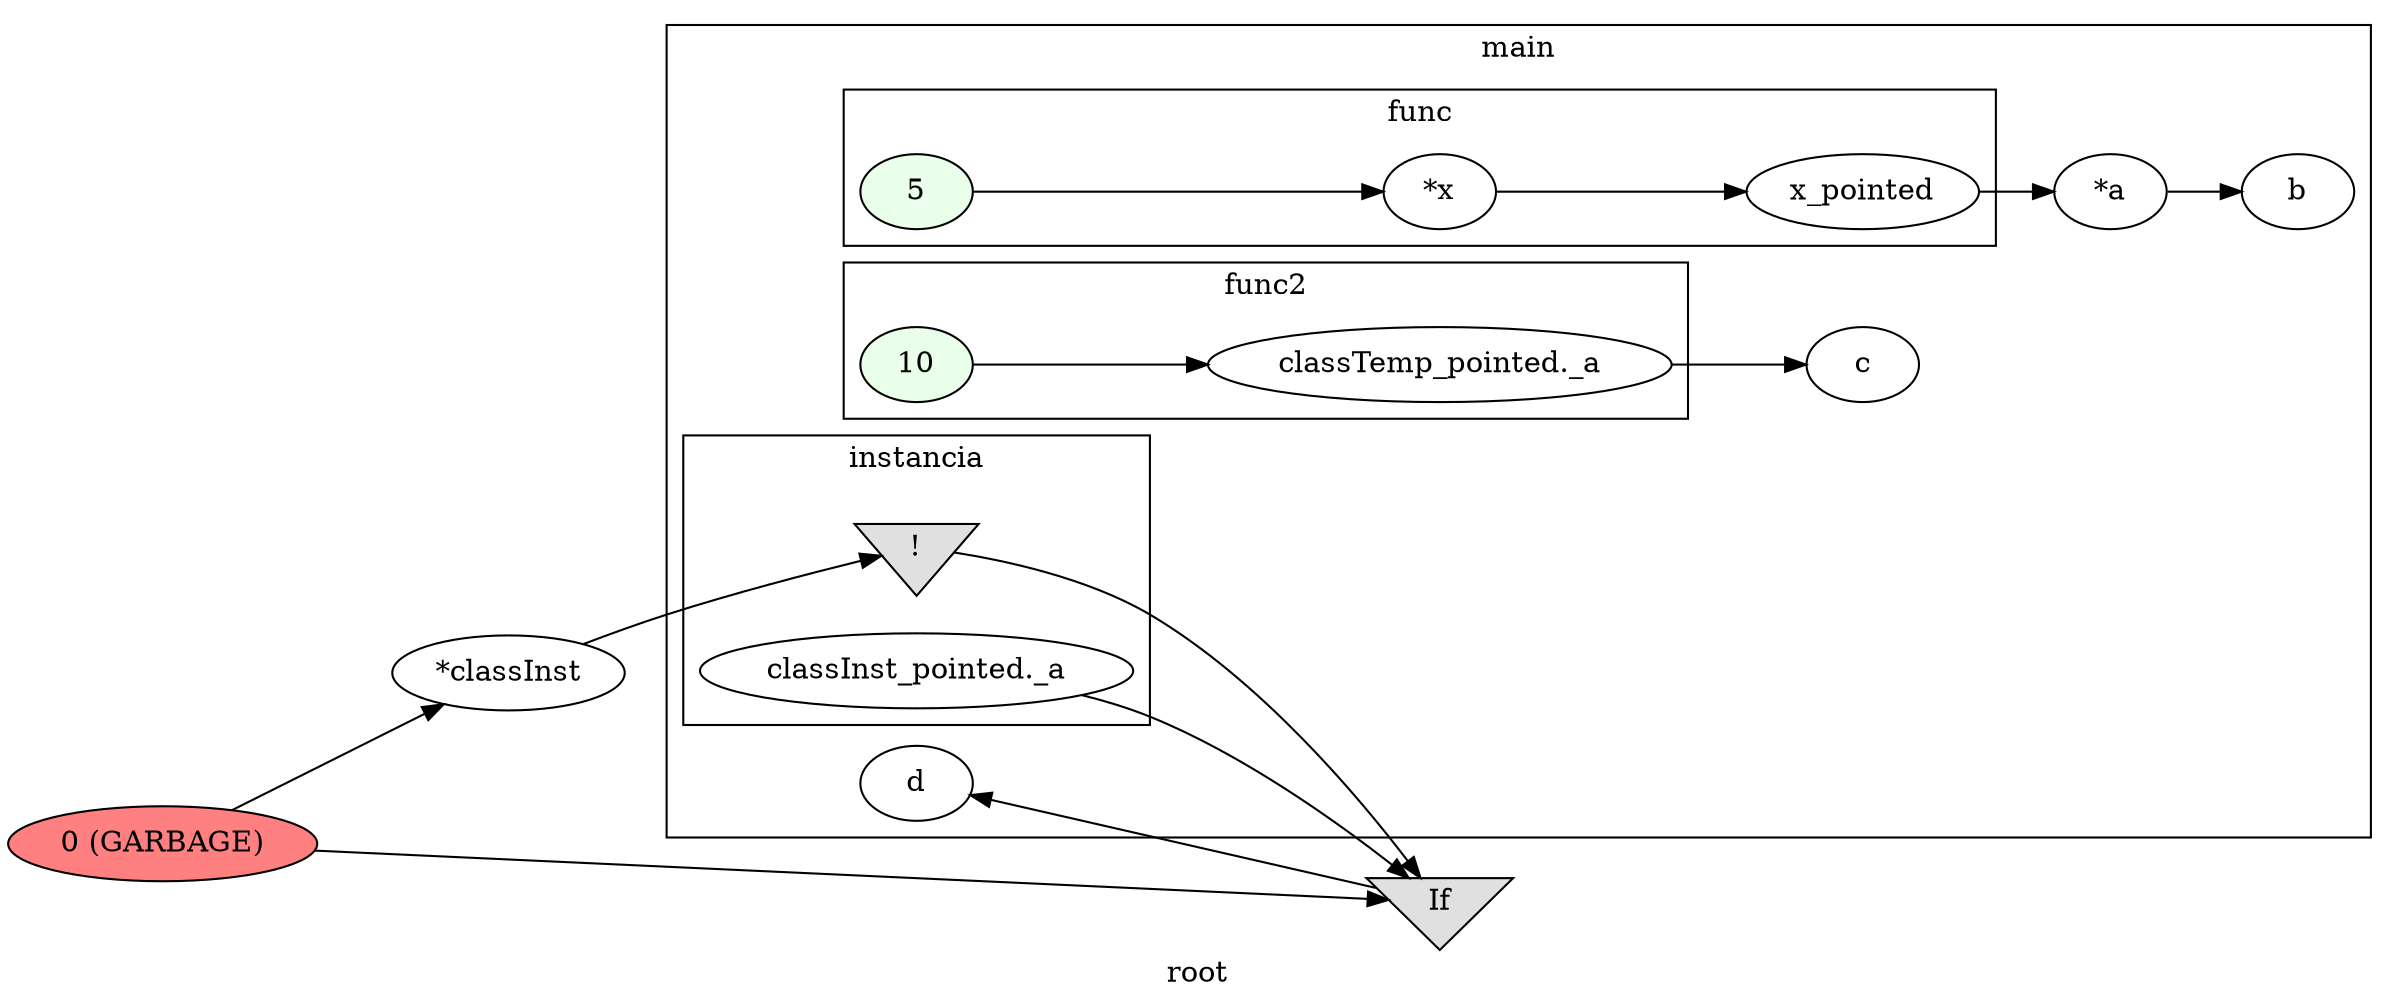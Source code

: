 digraph G
{
rankdir=LR;
label = "root";
	node_000011 [ label = "0 (GARBAGE)", style=filled, fillcolor="#FF8080", startinglines=27 ]
	node_000012 [ label = "*classInst", startingline=27 ]
	node_000016 [ label = "If", shape=invtriangle, style=filled, fillcolor="#E0E0E0", startinglines=41 ]
subgraph cluster_1 {
label = "main";
parent = "G";
startinglines = "25_34_34";
	node_000005 [ label = "*a", startingline=37 ]
	node_000006 [ label = "b", startingline=37 ]
	node_000010 [ label = "c", startingline=20 ]
	node_000015 [ label = "d", startingline=41 ]
subgraph cluster_2 {
label = "func";
parent = "cluster_1";
startinglines = "34_34_36";
	node_000002 [ label = "5", style=filled, fillcolor="#E9FFE9", startinglines=5 ]
	node_000003 [ label = "*x", startingline=5 ]
	node_000004 [ label = "x_pointed", startingline=5 ]
}
subgraph cluster_3 {
label = "func2";
parent = "cluster_1";
startinglines = "6_37_38";
	node_000008 [ label = "10", style=filled, fillcolor="#E9FFE9", startinglines=19 ]
	node_000009 [ label = "classTemp_pointed._a", startingline=19 ]
}
subgraph cluster_4 {
label = "instancia";
parent = "cluster_1";
startinglines = "19_20_40";
	node_000013 [ label = "!", shape=invtriangle, style=filled, fillcolor="#E0E0E0", startinglines=27 ]
	node_000014 [ label = "classInst_pointed._a", startingline=29 ]
}
}
	node_000011 -> node_000012
	node_000011 -> node_000016
	node_000012 -> node_000013
	node_000016 -> node_000015
	node_000005 -> node_000006
	node_000002 -> node_000003
	node_000003 -> node_000004
	node_000004 -> node_000005
	node_000008 -> node_000009
	node_000009 -> node_000010
	node_000013 -> node_000016
	node_000014 -> node_000016
}
